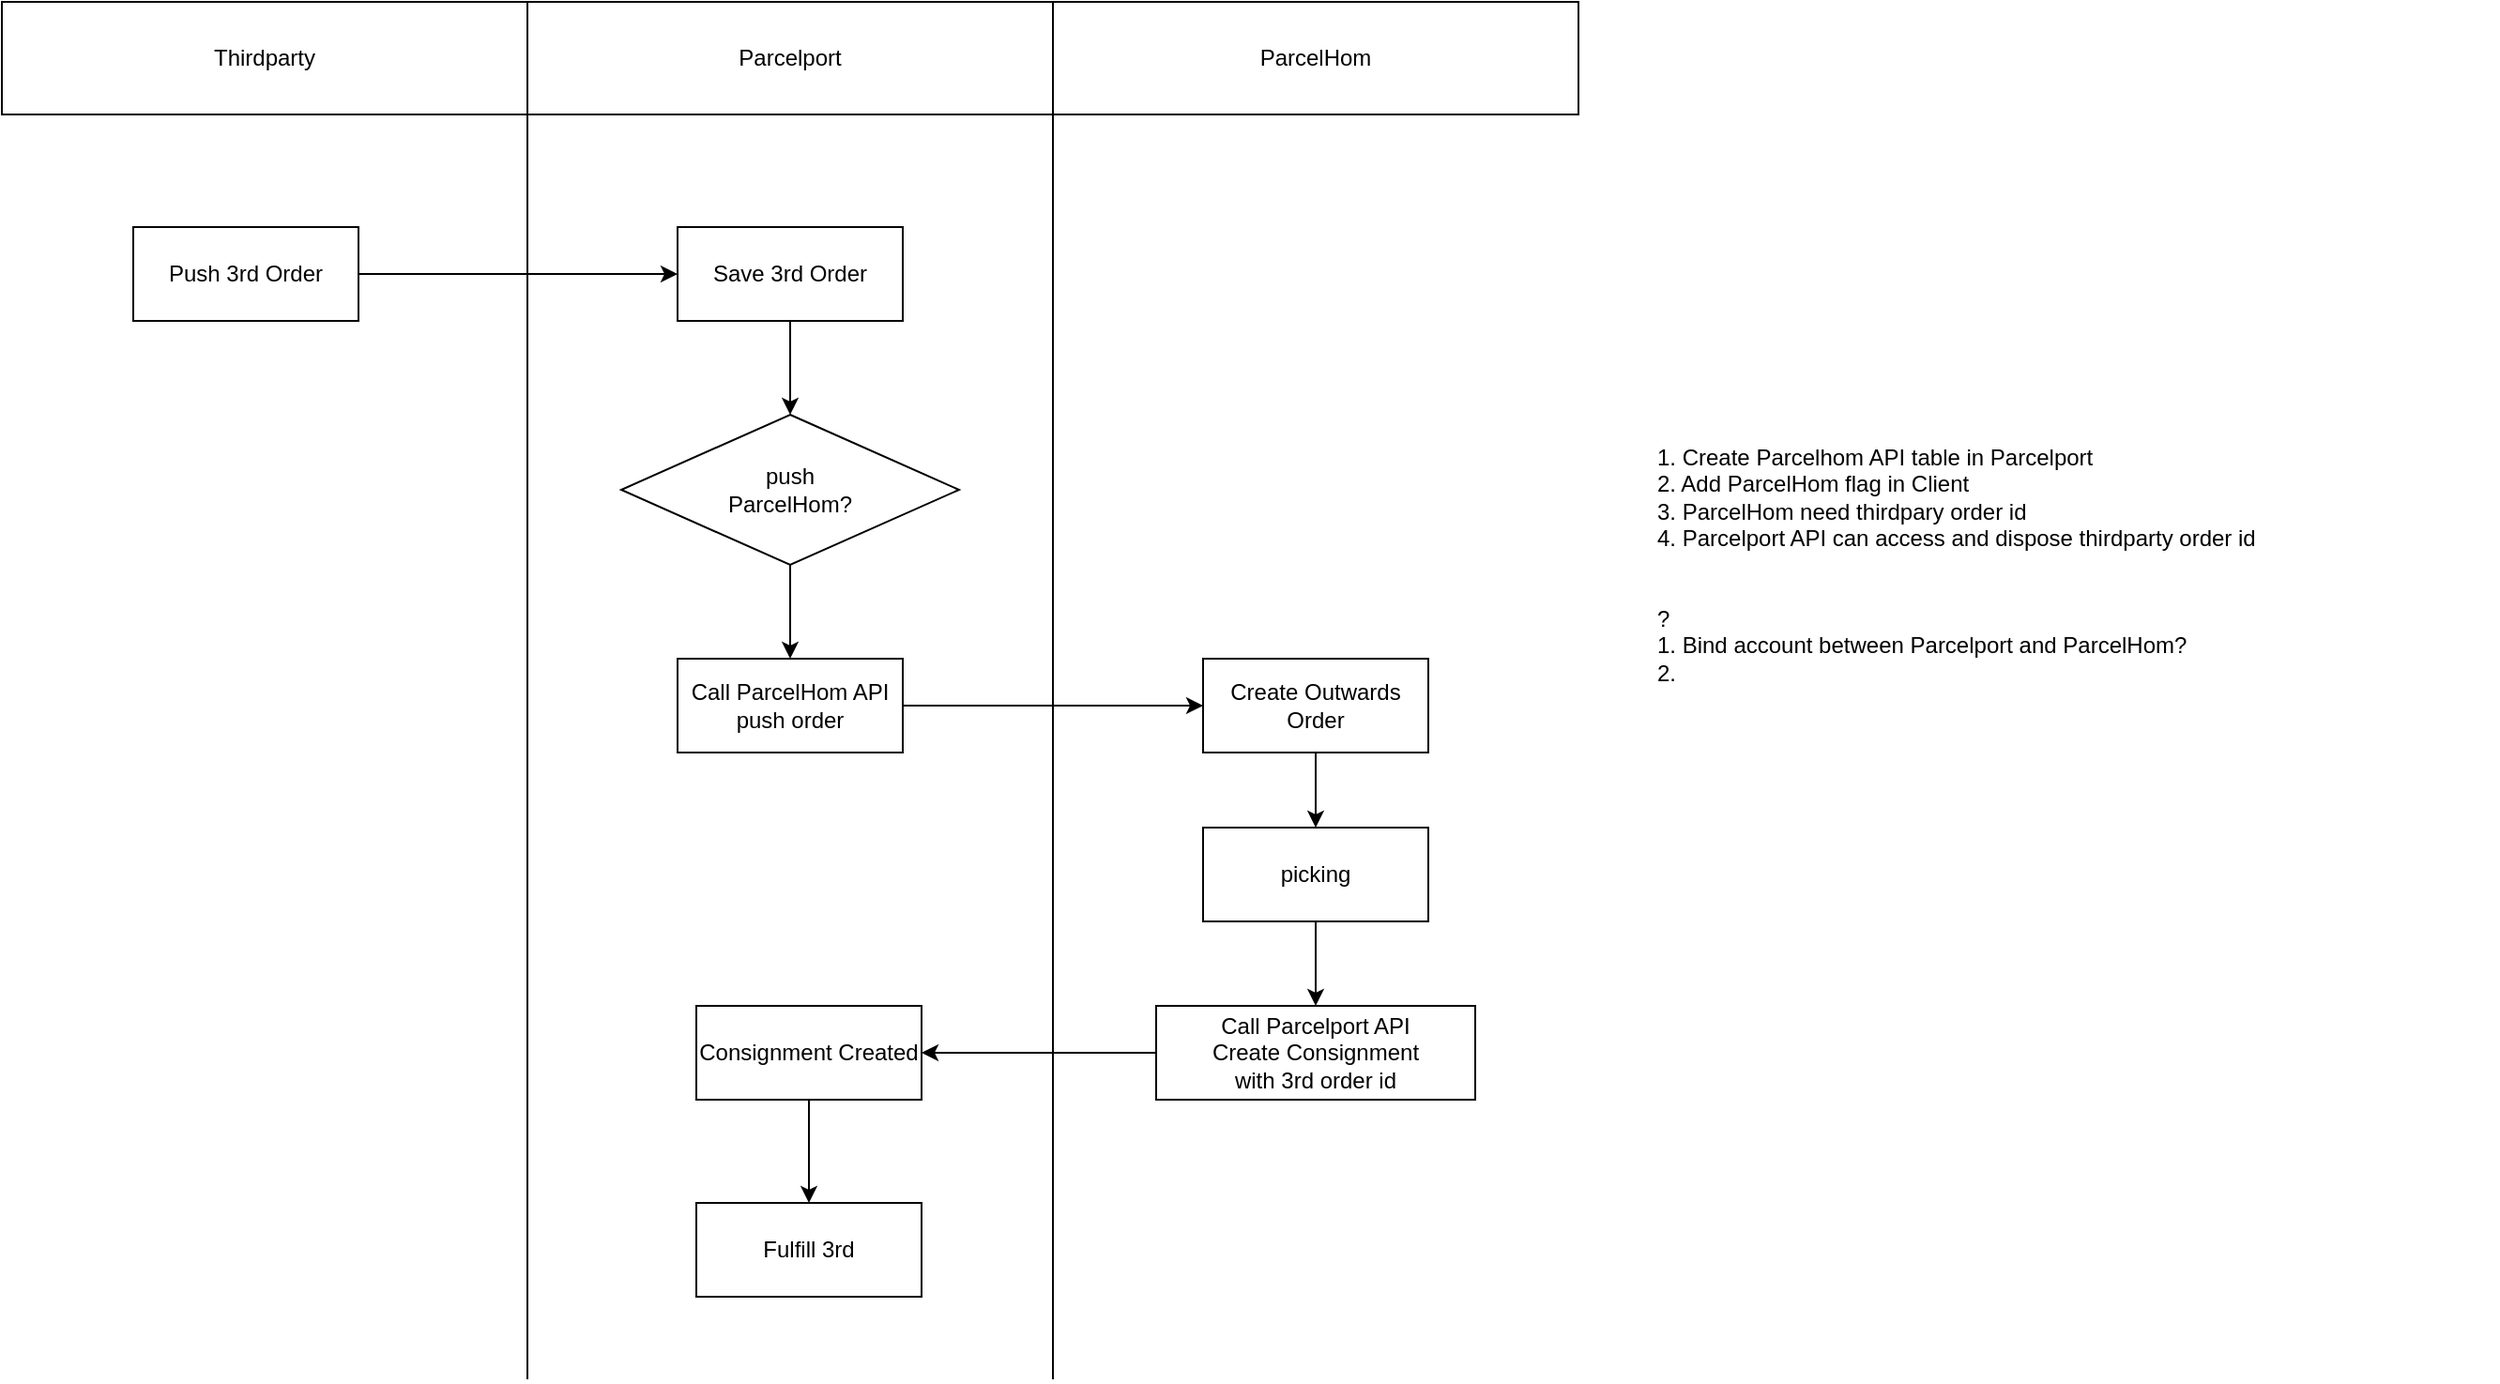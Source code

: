 <mxfile version="23.0.2" type="github">
  <diagram name="Page-1" id="xjQKykndbCt2BGKE1EX0">
    <mxGraphModel dx="1434" dy="772" grid="1" gridSize="10" guides="1" tooltips="1" connect="1" arrows="1" fold="1" page="1" pageScale="1" pageWidth="827" pageHeight="1169" math="0" shadow="0">
      <root>
        <mxCell id="0" />
        <mxCell id="1" parent="0" />
        <mxCell id="XmqYlcrU6ro_VFqoflqp-1" value="Thirdparty" style="rounded=0;whiteSpace=wrap;html=1;" vertex="1" parent="1">
          <mxGeometry width="280" height="60" as="geometry" />
        </mxCell>
        <mxCell id="XmqYlcrU6ro_VFqoflqp-2" value="" style="endArrow=none;html=1;rounded=0;" edge="1" parent="1">
          <mxGeometry width="50" height="50" relative="1" as="geometry">
            <mxPoint x="280" y="734" as="sourcePoint" />
            <mxPoint x="280" as="targetPoint" />
          </mxGeometry>
        </mxCell>
        <mxCell id="XmqYlcrU6ro_VFqoflqp-3" value="" style="endArrow=none;html=1;rounded=0;" edge="1" parent="1">
          <mxGeometry width="50" height="50" relative="1" as="geometry">
            <mxPoint x="560" y="734" as="sourcePoint" />
            <mxPoint x="560" as="targetPoint" />
          </mxGeometry>
        </mxCell>
        <mxCell id="XmqYlcrU6ro_VFqoflqp-4" value="Parcelport" style="rounded=0;whiteSpace=wrap;html=1;" vertex="1" parent="1">
          <mxGeometry x="280" width="280" height="60" as="geometry" />
        </mxCell>
        <mxCell id="XmqYlcrU6ro_VFqoflqp-5" value="ParcelHom" style="rounded=0;whiteSpace=wrap;html=1;" vertex="1" parent="1">
          <mxGeometry x="560" width="280" height="60" as="geometry" />
        </mxCell>
        <mxCell id="XmqYlcrU6ro_VFqoflqp-15" style="edgeStyle=orthogonalEdgeStyle;rounded=0;orthogonalLoop=1;jettySize=auto;html=1;entryX=0;entryY=0.5;entryDx=0;entryDy=0;" edge="1" parent="1" source="XmqYlcrU6ro_VFqoflqp-6" target="XmqYlcrU6ro_VFqoflqp-7">
          <mxGeometry relative="1" as="geometry" />
        </mxCell>
        <mxCell id="XmqYlcrU6ro_VFqoflqp-6" value="Push 3rd Order" style="rounded=0;whiteSpace=wrap;html=1;" vertex="1" parent="1">
          <mxGeometry x="70" y="120" width="120" height="50" as="geometry" />
        </mxCell>
        <mxCell id="XmqYlcrU6ro_VFqoflqp-16" style="edgeStyle=orthogonalEdgeStyle;rounded=0;orthogonalLoop=1;jettySize=auto;html=1;" edge="1" parent="1" source="XmqYlcrU6ro_VFqoflqp-7" target="XmqYlcrU6ro_VFqoflqp-8">
          <mxGeometry relative="1" as="geometry" />
        </mxCell>
        <mxCell id="XmqYlcrU6ro_VFqoflqp-7" value="Save 3rd Order" style="rounded=0;whiteSpace=wrap;html=1;" vertex="1" parent="1">
          <mxGeometry x="360" y="120" width="120" height="50" as="geometry" />
        </mxCell>
        <mxCell id="XmqYlcrU6ro_VFqoflqp-17" style="edgeStyle=orthogonalEdgeStyle;rounded=0;orthogonalLoop=1;jettySize=auto;html=1;" edge="1" parent="1" source="XmqYlcrU6ro_VFqoflqp-8" target="XmqYlcrU6ro_VFqoflqp-9">
          <mxGeometry relative="1" as="geometry" />
        </mxCell>
        <mxCell id="XmqYlcrU6ro_VFqoflqp-8" value="push &lt;br&gt;ParcelHom?" style="rhombus;whiteSpace=wrap;html=1;" vertex="1" parent="1">
          <mxGeometry x="330" y="220" width="180" height="80" as="geometry" />
        </mxCell>
        <mxCell id="XmqYlcrU6ro_VFqoflqp-18" style="edgeStyle=orthogonalEdgeStyle;rounded=0;orthogonalLoop=1;jettySize=auto;html=1;entryX=0;entryY=0.5;entryDx=0;entryDy=0;" edge="1" parent="1" source="XmqYlcrU6ro_VFqoflqp-9" target="XmqYlcrU6ro_VFqoflqp-10">
          <mxGeometry relative="1" as="geometry" />
        </mxCell>
        <mxCell id="XmqYlcrU6ro_VFqoflqp-9" value="Call ParcelHom API&lt;br&gt;push order" style="rounded=0;whiteSpace=wrap;html=1;" vertex="1" parent="1">
          <mxGeometry x="360" y="350" width="120" height="50" as="geometry" />
        </mxCell>
        <mxCell id="XmqYlcrU6ro_VFqoflqp-19" value="" style="edgeStyle=orthogonalEdgeStyle;rounded=0;orthogonalLoop=1;jettySize=auto;html=1;" edge="1" parent="1" source="XmqYlcrU6ro_VFqoflqp-10" target="XmqYlcrU6ro_VFqoflqp-11">
          <mxGeometry relative="1" as="geometry" />
        </mxCell>
        <mxCell id="XmqYlcrU6ro_VFqoflqp-10" value="Create Outwards&lt;br&gt;Order" style="rounded=0;whiteSpace=wrap;html=1;" vertex="1" parent="1">
          <mxGeometry x="640" y="350" width="120" height="50" as="geometry" />
        </mxCell>
        <mxCell id="XmqYlcrU6ro_VFqoflqp-20" value="" style="edgeStyle=orthogonalEdgeStyle;rounded=0;orthogonalLoop=1;jettySize=auto;html=1;" edge="1" parent="1" source="XmqYlcrU6ro_VFqoflqp-11" target="XmqYlcrU6ro_VFqoflqp-12">
          <mxGeometry relative="1" as="geometry" />
        </mxCell>
        <mxCell id="XmqYlcrU6ro_VFqoflqp-11" value="picking" style="rounded=0;whiteSpace=wrap;html=1;" vertex="1" parent="1">
          <mxGeometry x="640" y="440" width="120" height="50" as="geometry" />
        </mxCell>
        <mxCell id="XmqYlcrU6ro_VFqoflqp-21" style="edgeStyle=orthogonalEdgeStyle;rounded=0;orthogonalLoop=1;jettySize=auto;html=1;entryX=1;entryY=0.5;entryDx=0;entryDy=0;" edge="1" parent="1" source="XmqYlcrU6ro_VFqoflqp-12" target="XmqYlcrU6ro_VFqoflqp-13">
          <mxGeometry relative="1" as="geometry" />
        </mxCell>
        <mxCell id="XmqYlcrU6ro_VFqoflqp-12" value="Call Parcelport API&lt;br&gt;Create Consignment&lt;br&gt;with 3rd order id" style="rounded=0;whiteSpace=wrap;html=1;" vertex="1" parent="1">
          <mxGeometry x="615" y="535" width="170" height="50" as="geometry" />
        </mxCell>
        <mxCell id="XmqYlcrU6ro_VFqoflqp-22" style="edgeStyle=orthogonalEdgeStyle;rounded=0;orthogonalLoop=1;jettySize=auto;html=1;" edge="1" parent="1" source="XmqYlcrU6ro_VFqoflqp-13" target="XmqYlcrU6ro_VFqoflqp-14">
          <mxGeometry relative="1" as="geometry" />
        </mxCell>
        <mxCell id="XmqYlcrU6ro_VFqoflqp-13" value="Consignment Created" style="rounded=0;whiteSpace=wrap;html=1;" vertex="1" parent="1">
          <mxGeometry x="370" y="535" width="120" height="50" as="geometry" />
        </mxCell>
        <mxCell id="XmqYlcrU6ro_VFqoflqp-14" value="Fulfill 3rd" style="rounded=0;whiteSpace=wrap;html=1;" vertex="1" parent="1">
          <mxGeometry x="370" y="640" width="120" height="50" as="geometry" />
        </mxCell>
        <mxCell id="XmqYlcrU6ro_VFqoflqp-23" value="&lt;div style=&quot;&quot;&gt;&lt;span style=&quot;background-color: initial;&quot;&gt;1. Create Parcelhom API table in Parcelport&lt;/span&gt;&lt;/div&gt;&lt;div style=&quot;&quot;&gt;&lt;span style=&quot;background-color: initial;&quot;&gt;2. Add ParcelHom flag in Client&lt;/span&gt;&lt;/div&gt;&lt;div style=&quot;&quot;&gt;&lt;span style=&quot;background-color: initial;&quot;&gt;3. ParcelHom need thirdpary order id&lt;/span&gt;&lt;/div&gt;&lt;div style=&quot;&quot;&gt;&lt;span style=&quot;background-color: initial;&quot;&gt;4. Parcelport API can access and dispose thirdparty order id&lt;/span&gt;&lt;/div&gt;&lt;div style=&quot;&quot;&gt;&lt;span style=&quot;background-color: initial;&quot;&gt;&lt;br&gt;&lt;/span&gt;&lt;/div&gt;&lt;div style=&quot;&quot;&gt;&lt;span style=&quot;background-color: initial;&quot;&gt;&lt;br&gt;&lt;/span&gt;&lt;/div&gt;&lt;div style=&quot;&quot;&gt;&lt;span style=&quot;background-color: initial;&quot;&gt;?&lt;/span&gt;&lt;/div&gt;&lt;div style=&quot;&quot;&gt;&lt;span style=&quot;background-color: initial;&quot;&gt;1. Bind account between Parcelport and ParcelHom?&lt;/span&gt;&lt;/div&gt;&lt;div style=&quot;&quot;&gt;&lt;span style=&quot;background-color: initial;&quot;&gt;2.&amp;nbsp;&lt;/span&gt;&lt;/div&gt;" style="text;html=1;strokeColor=none;fillColor=none;align=left;verticalAlign=middle;whiteSpace=wrap;rounded=0;" vertex="1" parent="1">
          <mxGeometry x="880" y="130" width="450" height="340" as="geometry" />
        </mxCell>
      </root>
    </mxGraphModel>
  </diagram>
</mxfile>
